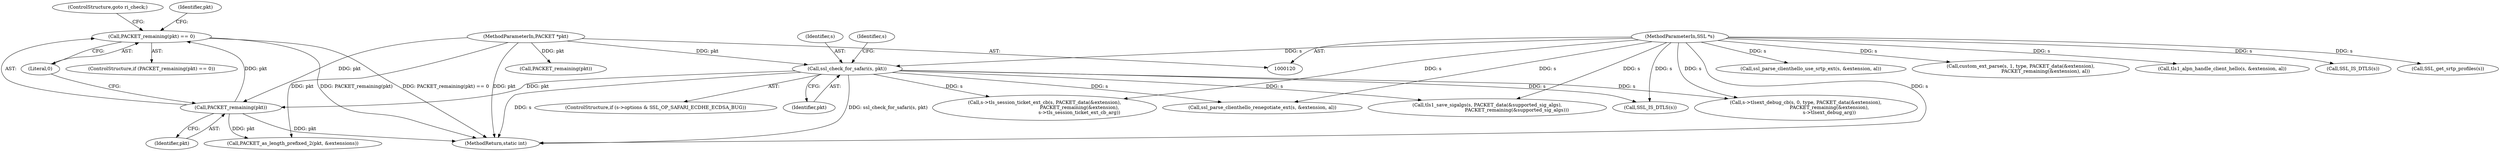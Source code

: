 digraph "0_openssl_4ad93618d26a3ea23d36ad5498ff4f59eff3a4d2_7@API" {
"1000251" [label="(Call,PACKET_remaining(pkt) == 0)"];
"1000252" [label="(Call,PACKET_remaining(pkt))"];
"1000207" [label="(Call,ssl_check_for_safari(s, pkt))"];
"1000121" [label="(MethodParameterIn,SSL *s)"];
"1000122" [label="(MethodParameterIn,PACKET *pkt)"];
"1000312" [label="(Call,ssl_parse_clienthello_renegotiate_ext(s, &extension, al))"];
"1001095" [label="(MethodReturn,static int)"];
"1000251" [label="(Call,PACKET_remaining(pkt) == 0)"];
"1001016" [label="(Call,ssl_parse_clienthello_use_srtp_ext(s, &extension, al))"];
"1001042" [label="(Call,custom_ext_parse(s, 1, type, PACKET_data(&extension),\n                                 PACKET_remaining(&extension), al))"];
"1000253" [label="(Identifier,pkt)"];
"1000996" [label="(Call,tls1_alpn_handle_client_hello(s, &extension, al))"];
"1000207" [label="(Call,ssl_check_for_safari(s, pkt))"];
"1000258" [label="(Call,PACKET_as_length_prefixed_2(pkt, &extensions))"];
"1000255" [label="(ControlStructure,goto ri_check;)"];
"1001006" [label="(Call,SSL_IS_DTLS(s))"];
"1001009" [label="(Call,SSL_get_srtp_profiles(s))"];
"1000254" [label="(Literal,0)"];
"1000208" [label="(Identifier,s)"];
"1000621" [label="(Call,s->tls_session_ticket_ext_cb(s, PACKET_data(&extension),\n                                              PACKET_remaining(&extension),\n                                              s->tls_session_ticket_ext_cb_arg))"];
"1000259" [label="(Identifier,pkt)"];
"1000214" [label="(Identifier,s)"];
"1000201" [label="(ControlStructure,if (s->options & SSL_OP_SAFARI_ECDHE_ECDSA_BUG))"];
"1000252" [label="(Call,PACKET_remaining(pkt))"];
"1001058" [label="(Call,PACKET_remaining(pkt))"];
"1000209" [label="(Identifier,pkt)"];
"1000250" [label="(ControlStructure,if (PACKET_remaining(pkt) == 0))"];
"1000678" [label="(Call,tls1_save_sigalgs(s, PACKET_data(&supported_sig_algs),\n                                       PACKET_remaining(&supported_sig_algs)))"];
"1000122" [label="(MethodParameterIn,PACKET *pkt)"];
"1000901" [label="(Call,SSL_IS_DTLS(s))"];
"1000121" [label="(MethodParameterIn,SSL *s)"];
"1000292" [label="(Call,s->tlsext_debug_cb(s, 0, type, PACKET_data(&extension),\n                               PACKET_remaining(&extension),\n                               s->tlsext_debug_arg))"];
"1000251" -> "1000250"  [label="AST: "];
"1000251" -> "1000254"  [label="CFG: "];
"1000252" -> "1000251"  [label="AST: "];
"1000254" -> "1000251"  [label="AST: "];
"1000255" -> "1000251"  [label="CFG: "];
"1000259" -> "1000251"  [label="CFG: "];
"1000251" -> "1001095"  [label="DDG: PACKET_remaining(pkt) == 0"];
"1000251" -> "1001095"  [label="DDG: PACKET_remaining(pkt)"];
"1000252" -> "1000251"  [label="DDG: pkt"];
"1000252" -> "1000253"  [label="CFG: "];
"1000253" -> "1000252"  [label="AST: "];
"1000254" -> "1000252"  [label="CFG: "];
"1000252" -> "1001095"  [label="DDG: pkt"];
"1000207" -> "1000252"  [label="DDG: pkt"];
"1000122" -> "1000252"  [label="DDG: pkt"];
"1000252" -> "1000258"  [label="DDG: pkt"];
"1000207" -> "1000201"  [label="AST: "];
"1000207" -> "1000209"  [label="CFG: "];
"1000208" -> "1000207"  [label="AST: "];
"1000209" -> "1000207"  [label="AST: "];
"1000214" -> "1000207"  [label="CFG: "];
"1000207" -> "1001095"  [label="DDG: s"];
"1000207" -> "1001095"  [label="DDG: ssl_check_for_safari(s, pkt)"];
"1000121" -> "1000207"  [label="DDG: s"];
"1000122" -> "1000207"  [label="DDG: pkt"];
"1000207" -> "1000292"  [label="DDG: s"];
"1000207" -> "1000312"  [label="DDG: s"];
"1000207" -> "1000621"  [label="DDG: s"];
"1000207" -> "1000678"  [label="DDG: s"];
"1000207" -> "1000901"  [label="DDG: s"];
"1000121" -> "1000120"  [label="AST: "];
"1000121" -> "1001095"  [label="DDG: s"];
"1000121" -> "1000292"  [label="DDG: s"];
"1000121" -> "1000312"  [label="DDG: s"];
"1000121" -> "1000621"  [label="DDG: s"];
"1000121" -> "1000678"  [label="DDG: s"];
"1000121" -> "1000901"  [label="DDG: s"];
"1000121" -> "1000996"  [label="DDG: s"];
"1000121" -> "1001006"  [label="DDG: s"];
"1000121" -> "1001009"  [label="DDG: s"];
"1000121" -> "1001016"  [label="DDG: s"];
"1000121" -> "1001042"  [label="DDG: s"];
"1000122" -> "1000120"  [label="AST: "];
"1000122" -> "1001095"  [label="DDG: pkt"];
"1000122" -> "1000258"  [label="DDG: pkt"];
"1000122" -> "1001058"  [label="DDG: pkt"];
}
